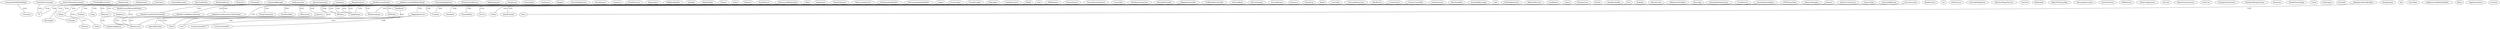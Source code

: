 strict graph G {
  Customer;
  SwitchOnCommand;
  Rectangle;
  Triangle;
  ShapeFactory;
  Product;
  CaramelDecorator;
  ElectricWheels;
  WindowsButton;
  HasCard;
  Song;
  CommandManager;
  AndExpression;
  BinaryExpression;
  Originator;
  SingletonRegistry;
  BankAccountNumberChecker;
  ExtendedSingleton2;
  WindowsGUIFactory;
  RobotEngineer;
  SongComponent;
  EnemyShip;
  Position;
  CarFactory;
  BankAccountWelcomeWindow;
  Modulo;
  EnemyShipFactory;
  PizzaDirector;
  SongList;
  StockObserver;
  Dependency;
  OldRobotBuilder;
  GasBody;
  RobotBuilder;
  Tobacco;
  Game;
  BankAccountBalanceSystem;
  Subtract;
  EmailService;
  MotorcycleBuilderImpl;
  InjectableClient;
  Application;
  BankAccountSecurityCodeChecker;
  Shape;
  MacGUIFactory;
  ShapeProducer;
  MotorcycleDirector;
  BankAccountDAODefaultImpl;
  Website;
  Logger;
  SugarDecorator;
  MVAssociation;
  LogRequest;
  CustomerDAODefaultImpl;
  ATMMachine;
  EnemyFactory;
  GroundEnemyFactory;
  CorrectPin;
  DatabaseConnection;
  ShapeCache;
  RoundedTriangle;
  UserLocationDTO;
  Motorcycle;
  TrafficLightController;
  StockGrabber;
  ElectricBody;
  ElectricEngine;
  GroundEnemy;
  Espresso;
  SongArray;
  BlogTemplateBuilder;
  BankAccount;
  Radio;
  Controller;
  UserCreationDTO;
  ErrorLogger;
  SwitchChannelCommand;
  TerminalExpression;
  MacButton;
  CounterView;
  Model;
  ProxyInternet;
  MacCheckBox;
  RoundedRectangle;
  BusinessTemplateBuilder;
  Add;
  TV;
  TaxHolidayVisitor;
  WebsiteDirector;
  GasWheels;
  Liquor;
  OrExpression;
  SwitchOffCommand;
  Divide;
  SongHashtable;
  Counter;
  Test;
  Injector;
  Multiply;
  WaterEnemy;
  MappingService;
  WindowsCheckBox;
  Client;
  Beverage;
  RoundedShapeFactory;
  TruckFactory;
  MappingController;
  EnemyRobot;
  Circle;
  UFOEnemyShip;
  AdvancedLogger;
  DiscJockey;
  Device;
  ElectricCarFactory;
  EnemyTank;
  AdvancedRemote;
  ServiceLocator;
  RealInternet;
  BankAccountFacade;
  Car;
  Singleton;
  ConsoleLogger;
  DAOFactory;
  FileLogger;
  ExtendedSingleton;
  Cache;
  User;
  AbstractShapeFactory;
  NoCard;
  Remote;
  Basketball;
  BigUFOEnemyShip;
  BeverageDecorator;
  Memento;
  ATMState;
  Calculator;
  GasCarFactory;
  SMSService;
  DataConfiguration;
  NoCash;
  WaterEnemyFactory;
  ChatUser;
  FlyingEnemyFactory;
  EnemyRobotAdapter;
  StandardShapeFactory;
  Necessity;
  RocketEnemyShip;
  Truck;
  SongGroup;
  View;
  GasEngine;
  Football;
  InitialContext;
  Pizza;
  FlyingEnemy;
  Tea;
  CareTaker;
  MargheritaPizzaBuilder;
  SophisticatedRobotBuilder;
  ChatRoom;
  TaxVisitor;
  CounterController;
  Robot;
  Main;
  ApplicationTests;
  Location;
  SwitchOnCommand -- TV [ weight="0.02127659574468085" label="0,02" ];
  Originator -- Memento [ weight="0.0070921985815602835" label="0,01" ];
  BankAccountNumberChecker -- BankAccount [ weight="0.0070921985815602835" label="0,01" ];
  BankAccountWelcomeWindow -- BankAccount [ weight="0.014184397163120567" label="0,01" ];
  StockObserver -- StockGrabber [ weight="0.028368794326241134" label="0,03" ];
  BankAccountBalanceSystem -- BankAccount [ weight="0.028368794326241134" label="0,03" ];
  MotorcycleBuilderImpl -- Motorcycle [ weight="0.028368794326241134" label="0,03" ];
  BankAccountSecurityCodeChecker -- BankAccount [ weight="0.0070921985815602835" label="0,01" ];
  Shape -- Position [ weight="0.0070921985815602835" label="0,01" ];
  ShapeProducer -- Singleton [ weight="0.014184397163120567" label="0,01" ];
  BankAccountDAODefaultImpl -- BankAccount [ weight="0.014184397163120567" label="0,01" ];
  Logger -- LogRequest [ weight="0.0070921985815602835" label="0,01" ];
  CustomerDAODefaultImpl -- Customer [ weight="0.02127659574468085" label="0,02" ];
  ATMMachine -- ATMState [ weight="0.028368794326241134" label="0,03" ];
  ShapeCache -- Circle [ weight="0.02127659574468085" label="0,02" ];
  ShapeCache -- Shape [ weight="0.0070921985815602835" label="0,01" ];
  ShapeCache -- Triangle [ weight="0.02127659574468085" label="0,02" ];
  ShapeCache -- Rectangle [ weight="0.02127659574468085" label="0,02" ];
  BlogTemplateBuilder -- Website [ weight="0.02127659574468085" label="0,02" ];
  ErrorLogger -- LogRequest [ weight="0.0070921985815602835" label="0,01" ];
  SwitchChannelCommand -- TV [ weight="0.03546099290780142" label="0,04" ];
  CounterView -- Counter [ weight="0.0070921985815602835" label="0,01" ];
  Model -- MVAssociation [ weight="0.0070921985815602835" label="0,01" ];
  BusinessTemplateBuilder -- Website [ weight="0.02127659574468085" label="0,02" ];
  SwitchOffCommand -- TV [ weight="0.02127659574468085" label="0,02" ];
  Test -- Calculator [ weight="0.02127659574468085" label="0,02" ];
  Injector -- InjectableClient [ weight="0.014184397163120567" label="0,01" ];
  Injector -- Client [ weight="0.014184397163120567" label="0,01" ];
  MappingService -- UserLocationDTO [ weight="0.028368794326241134" label="0,03" ];
  MappingService -- User [ weight="0.0425531914893617" label="0,04" ];
  MappingService -- UserCreationDTO [ weight="0.05673758865248227" label="0,06" ];
  MappingController -- MappingService [ weight="0.014184397163120567" label="0,01" ];
  DiscJockey -- Song [ weight="0.0070921985815602835" label="0,01" ];
  ServiceLocator -- InitialContext [ weight="0.0070921985815602835" label="0,01" ];
  ServiceLocator -- Cache [ weight="0.014184397163120567" label="0,01" ];
  BankAccountFacade -- BankAccountBalanceSystem [ weight="0.02127659574468085" label="0,02" ];
  BankAccountFacade -- BankAccountNumberChecker [ weight="0.014184397163120567" label="0,01" ];
  BankAccountFacade -- BankAccountSecurityCodeChecker [ weight="0.014184397163120567" label="0,01" ];
  Singleton -- SingletonRegistry [ weight="0.014184397163120567" label="0,01" ];
  ConsoleLogger -- LogRequest [ weight="0.0070921985815602835" label="0,01" ];
  FileLogger -- LogRequest [ weight="0.014184397163120567" label="0,01" ];
  Remote -- Device [ weight="0.12056737588652482" label="0,12" ];
  EnemyRobotAdapter -- EnemyRobot [ weight="0.02127659574468085" label="0,02" ];
  SongGroup -- SongComponent [ weight="0.014184397163120567" label="0,01" ];
  View -- MVAssociation [ weight="0.0070921985815602835" label="0,01" ];
  MargheritaPizzaBuilder -- Pizza [ weight="0.028368794326241134" label="0,03" ];
  ChatRoom -- User [ weight="0.0070921985815602835" label="0,01" ];
  TaxVisitor -- Product [ weight="0.014184397163120567" label="0,01" ];
  CounterController -- Counter [ weight="0.014184397163120567" label="0,01" ];
  Main -- Injector [ weight="0.02127659574468085" label="0,02" ];
  Main -- Client [ weight="0.02127659574468085" label="0,02" ];
}
